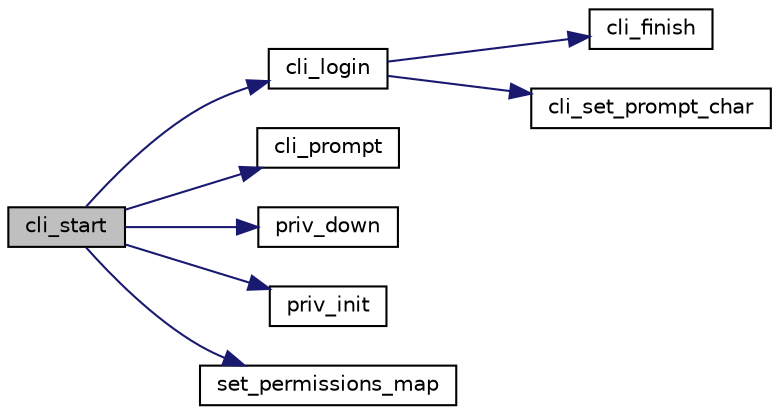 digraph "cli_start"
{
 // LATEX_PDF_SIZE
  edge [fontname="Helvetica",fontsize="10",labelfontname="Helvetica",labelfontsize="10"];
  node [fontname="Helvetica",fontsize="10",shape=record];
  rankdir="LR";
  Node1 [label="cli_start",height=0.2,width=0.4,color="black", fillcolor="grey75", style="filled", fontcolor="black",tooltip=" "];
  Node1 -> Node2 [color="midnightblue",fontsize="10",style="solid",fontname="Helvetica"];
  Node2 [label="cli_login",height=0.2,width=0.4,color="black", fillcolor="white", style="filled",URL="$cli_8c.html#ae1a0c225e10474ba2957d727d38f11b5",tooltip=" "];
  Node2 -> Node3 [color="midnightblue",fontsize="10",style="solid",fontname="Helvetica"];
  Node3 [label="cli_finish",height=0.2,width=0.4,color="black", fillcolor="white", style="filled",URL="$cli_8c.html#a25c083a39b3116d0a49398cf9915bcbc",tooltip=" "];
  Node2 -> Node4 [color="midnightblue",fontsize="10",style="solid",fontname="Helvetica"];
  Node4 [label="cli_set_prompt_char",height=0.2,width=0.4,color="black", fillcolor="white", style="filled",URL="$cli_8c.html#a1464929aeb8dbd38316cb98ab2b0f8e5",tooltip=" "];
  Node1 -> Node5 [color="midnightblue",fontsize="10",style="solid",fontname="Helvetica"];
  Node5 [label="cli_prompt",height=0.2,width=0.4,color="black", fillcolor="white", style="filled",URL="$cli_8c.html#a4b9c85b2e092d932085683dd7177e0c0",tooltip=" "];
  Node1 -> Node6 [color="midnightblue",fontsize="10",style="solid",fontname="Helvetica"];
  Node6 [label="priv_down",height=0.2,width=0.4,color="black", fillcolor="white", style="filled",URL="$cli_8c.html#acfd888ac97d48e5153e1492e4479c218",tooltip=" "];
  Node1 -> Node7 [color="midnightblue",fontsize="10",style="solid",fontname="Helvetica"];
  Node7 [label="priv_init",height=0.2,width=0.4,color="black", fillcolor="white", style="filled",URL="$cli_8c.html#a521d14da4c55cbd3783825d652532424",tooltip=" "];
  Node1 -> Node8 [color="midnightblue",fontsize="10",style="solid",fontname="Helvetica"];
  Node8 [label="set_permissions_map",height=0.2,width=0.4,color="black", fillcolor="white", style="filled",URL="$cli_8c.html#aeb76dc815cb214c129ea06188c7e41eb",tooltip=" "];
}
